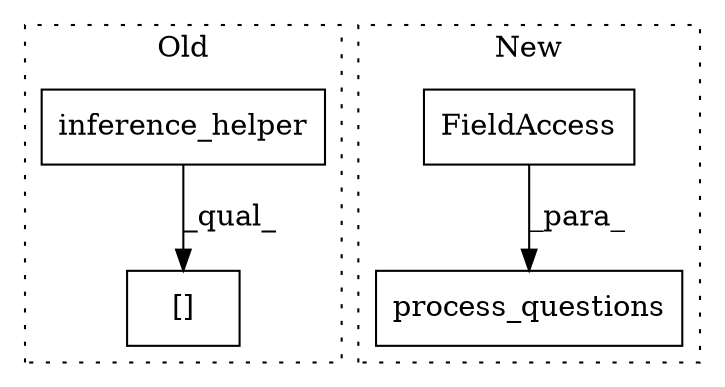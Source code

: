 digraph G {
subgraph cluster0 {
1 [label="inference_helper" a="32" s="7927,7953" l="17,1" shape="box"];
3 [label="[]" a="2" s="8332,8350" l="8,1" shape="box"];
label = "Old";
style="dotted";
}
subgraph cluster1 {
2 [label="process_questions" a="32" s="8973,8999" l="18,1" shape="box"];
4 [label="FieldAccess" a="22" s="8991" l="8" shape="box"];
label = "New";
style="dotted";
}
1 -> 3 [label="_qual_"];
4 -> 2 [label="_para_"];
}